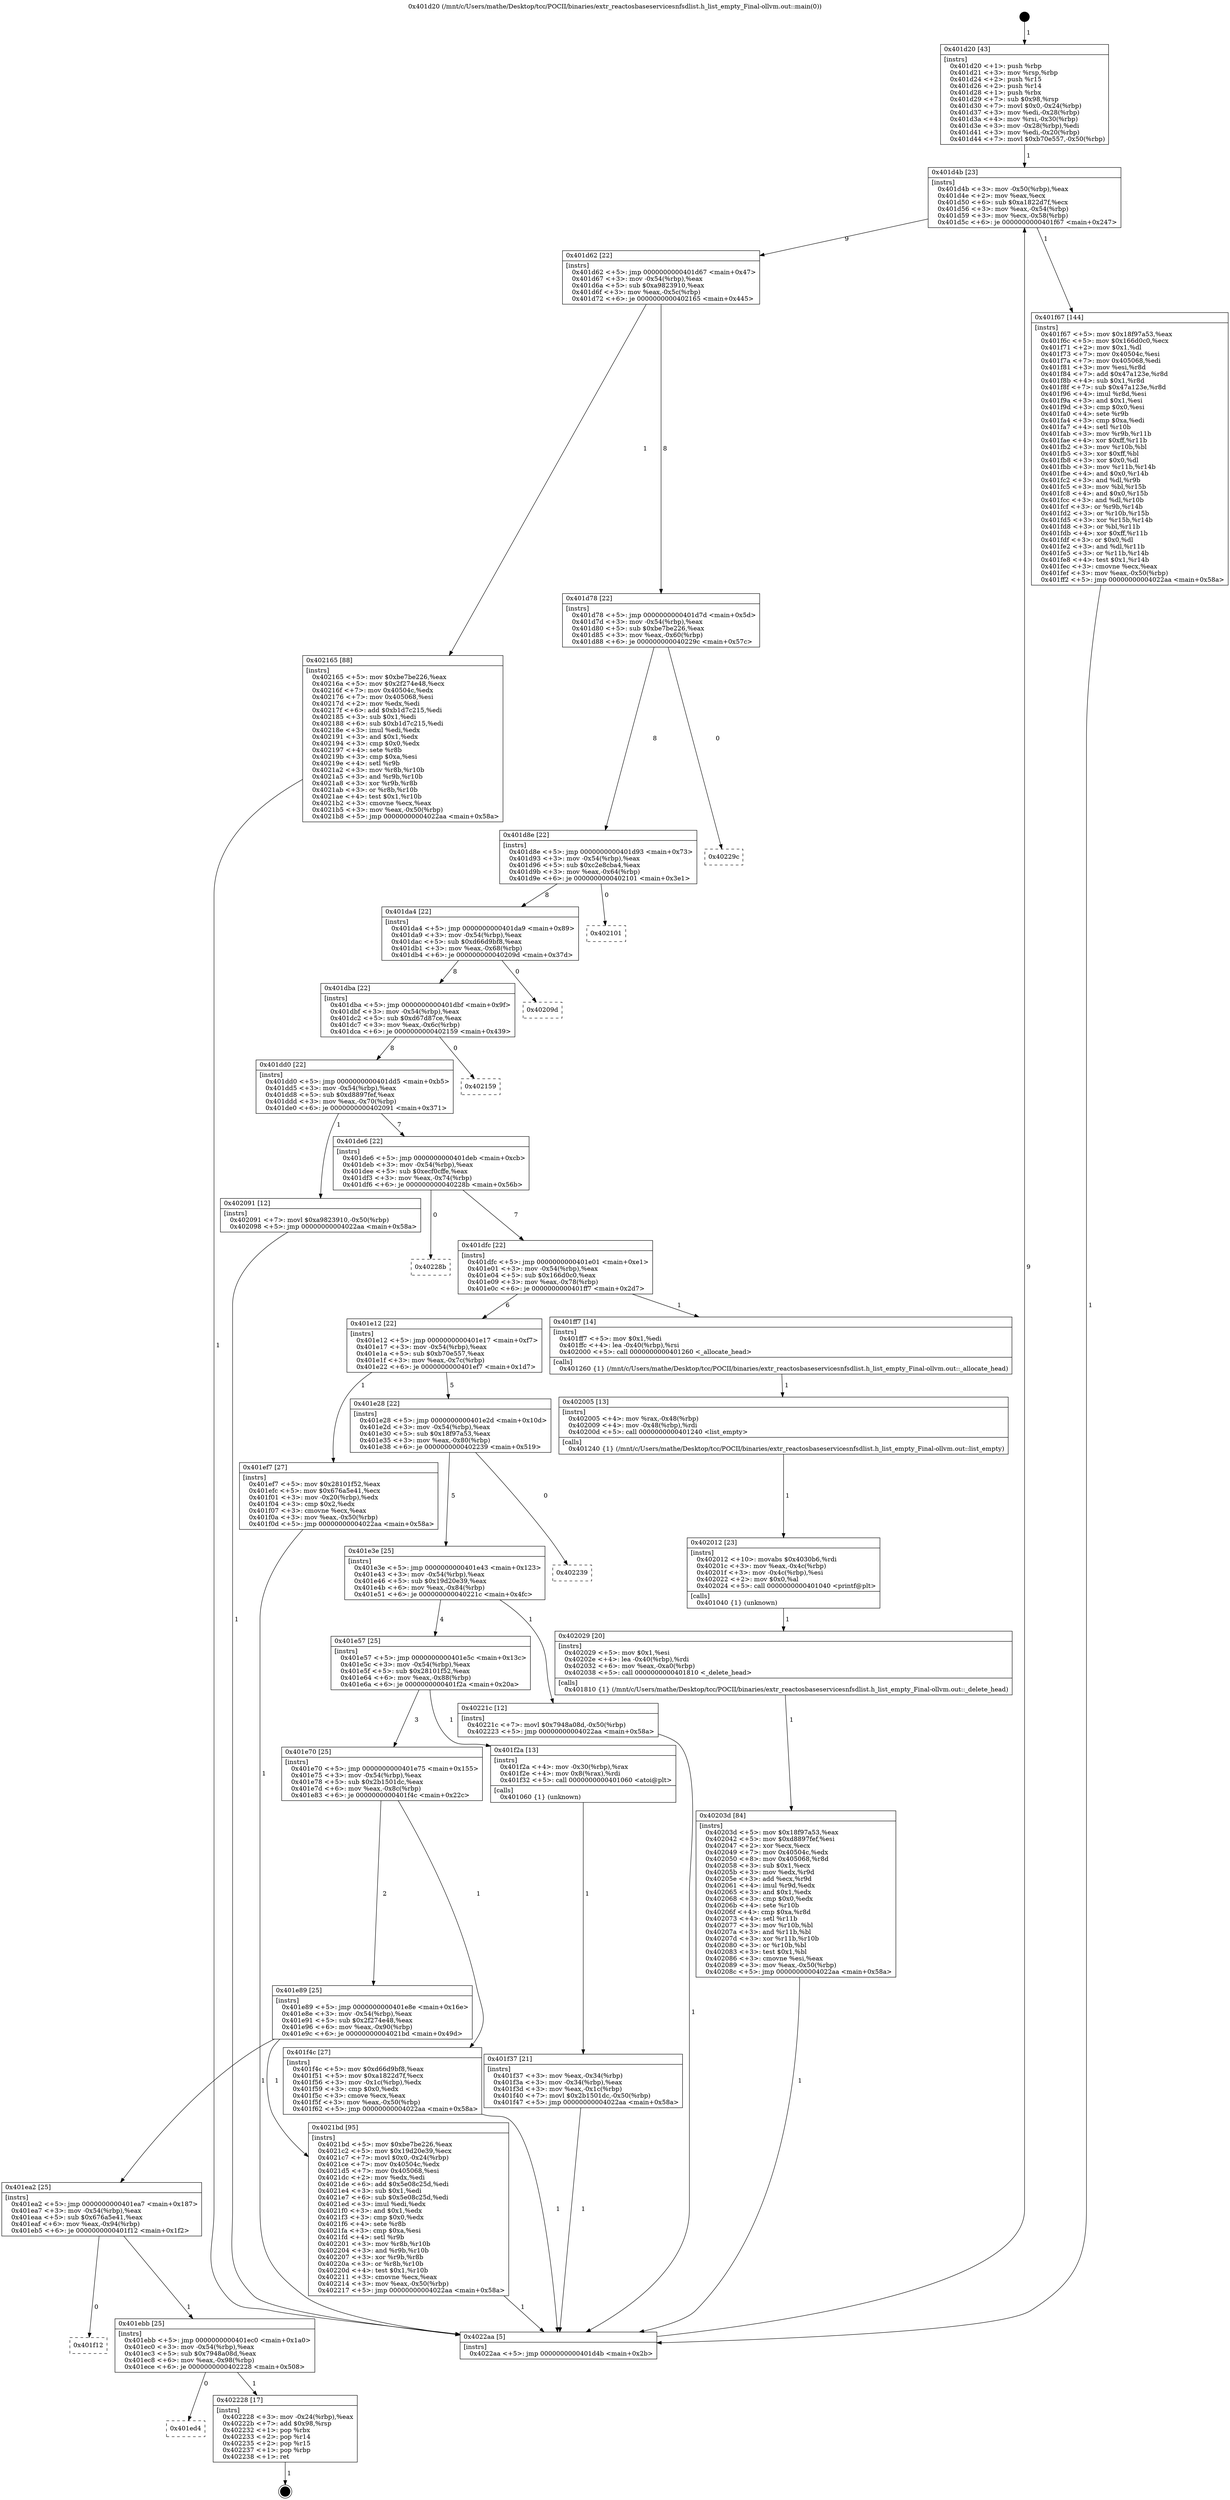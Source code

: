 digraph "0x401d20" {
  label = "0x401d20 (/mnt/c/Users/mathe/Desktop/tcc/POCII/binaries/extr_reactosbaseservicesnfsdlist.h_list_empty_Final-ollvm.out::main(0))"
  labelloc = "t"
  node[shape=record]

  Entry [label="",width=0.3,height=0.3,shape=circle,fillcolor=black,style=filled]
  "0x401d4b" [label="{
     0x401d4b [23]\l
     | [instrs]\l
     &nbsp;&nbsp;0x401d4b \<+3\>: mov -0x50(%rbp),%eax\l
     &nbsp;&nbsp;0x401d4e \<+2\>: mov %eax,%ecx\l
     &nbsp;&nbsp;0x401d50 \<+6\>: sub $0xa1822d7f,%ecx\l
     &nbsp;&nbsp;0x401d56 \<+3\>: mov %eax,-0x54(%rbp)\l
     &nbsp;&nbsp;0x401d59 \<+3\>: mov %ecx,-0x58(%rbp)\l
     &nbsp;&nbsp;0x401d5c \<+6\>: je 0000000000401f67 \<main+0x247\>\l
  }"]
  "0x401f67" [label="{
     0x401f67 [144]\l
     | [instrs]\l
     &nbsp;&nbsp;0x401f67 \<+5\>: mov $0x18f97a53,%eax\l
     &nbsp;&nbsp;0x401f6c \<+5\>: mov $0x166d0c0,%ecx\l
     &nbsp;&nbsp;0x401f71 \<+2\>: mov $0x1,%dl\l
     &nbsp;&nbsp;0x401f73 \<+7\>: mov 0x40504c,%esi\l
     &nbsp;&nbsp;0x401f7a \<+7\>: mov 0x405068,%edi\l
     &nbsp;&nbsp;0x401f81 \<+3\>: mov %esi,%r8d\l
     &nbsp;&nbsp;0x401f84 \<+7\>: add $0x47a123e,%r8d\l
     &nbsp;&nbsp;0x401f8b \<+4\>: sub $0x1,%r8d\l
     &nbsp;&nbsp;0x401f8f \<+7\>: sub $0x47a123e,%r8d\l
     &nbsp;&nbsp;0x401f96 \<+4\>: imul %r8d,%esi\l
     &nbsp;&nbsp;0x401f9a \<+3\>: and $0x1,%esi\l
     &nbsp;&nbsp;0x401f9d \<+3\>: cmp $0x0,%esi\l
     &nbsp;&nbsp;0x401fa0 \<+4\>: sete %r9b\l
     &nbsp;&nbsp;0x401fa4 \<+3\>: cmp $0xa,%edi\l
     &nbsp;&nbsp;0x401fa7 \<+4\>: setl %r10b\l
     &nbsp;&nbsp;0x401fab \<+3\>: mov %r9b,%r11b\l
     &nbsp;&nbsp;0x401fae \<+4\>: xor $0xff,%r11b\l
     &nbsp;&nbsp;0x401fb2 \<+3\>: mov %r10b,%bl\l
     &nbsp;&nbsp;0x401fb5 \<+3\>: xor $0xff,%bl\l
     &nbsp;&nbsp;0x401fb8 \<+3\>: xor $0x0,%dl\l
     &nbsp;&nbsp;0x401fbb \<+3\>: mov %r11b,%r14b\l
     &nbsp;&nbsp;0x401fbe \<+4\>: and $0x0,%r14b\l
     &nbsp;&nbsp;0x401fc2 \<+3\>: and %dl,%r9b\l
     &nbsp;&nbsp;0x401fc5 \<+3\>: mov %bl,%r15b\l
     &nbsp;&nbsp;0x401fc8 \<+4\>: and $0x0,%r15b\l
     &nbsp;&nbsp;0x401fcc \<+3\>: and %dl,%r10b\l
     &nbsp;&nbsp;0x401fcf \<+3\>: or %r9b,%r14b\l
     &nbsp;&nbsp;0x401fd2 \<+3\>: or %r10b,%r15b\l
     &nbsp;&nbsp;0x401fd5 \<+3\>: xor %r15b,%r14b\l
     &nbsp;&nbsp;0x401fd8 \<+3\>: or %bl,%r11b\l
     &nbsp;&nbsp;0x401fdb \<+4\>: xor $0xff,%r11b\l
     &nbsp;&nbsp;0x401fdf \<+3\>: or $0x0,%dl\l
     &nbsp;&nbsp;0x401fe2 \<+3\>: and %dl,%r11b\l
     &nbsp;&nbsp;0x401fe5 \<+3\>: or %r11b,%r14b\l
     &nbsp;&nbsp;0x401fe8 \<+4\>: test $0x1,%r14b\l
     &nbsp;&nbsp;0x401fec \<+3\>: cmovne %ecx,%eax\l
     &nbsp;&nbsp;0x401fef \<+3\>: mov %eax,-0x50(%rbp)\l
     &nbsp;&nbsp;0x401ff2 \<+5\>: jmp 00000000004022aa \<main+0x58a\>\l
  }"]
  "0x401d62" [label="{
     0x401d62 [22]\l
     | [instrs]\l
     &nbsp;&nbsp;0x401d62 \<+5\>: jmp 0000000000401d67 \<main+0x47\>\l
     &nbsp;&nbsp;0x401d67 \<+3\>: mov -0x54(%rbp),%eax\l
     &nbsp;&nbsp;0x401d6a \<+5\>: sub $0xa9823910,%eax\l
     &nbsp;&nbsp;0x401d6f \<+3\>: mov %eax,-0x5c(%rbp)\l
     &nbsp;&nbsp;0x401d72 \<+6\>: je 0000000000402165 \<main+0x445\>\l
  }"]
  Exit [label="",width=0.3,height=0.3,shape=circle,fillcolor=black,style=filled,peripheries=2]
  "0x402165" [label="{
     0x402165 [88]\l
     | [instrs]\l
     &nbsp;&nbsp;0x402165 \<+5\>: mov $0xbe7be226,%eax\l
     &nbsp;&nbsp;0x40216a \<+5\>: mov $0x2f274e48,%ecx\l
     &nbsp;&nbsp;0x40216f \<+7\>: mov 0x40504c,%edx\l
     &nbsp;&nbsp;0x402176 \<+7\>: mov 0x405068,%esi\l
     &nbsp;&nbsp;0x40217d \<+2\>: mov %edx,%edi\l
     &nbsp;&nbsp;0x40217f \<+6\>: add $0xb1d7c215,%edi\l
     &nbsp;&nbsp;0x402185 \<+3\>: sub $0x1,%edi\l
     &nbsp;&nbsp;0x402188 \<+6\>: sub $0xb1d7c215,%edi\l
     &nbsp;&nbsp;0x40218e \<+3\>: imul %edi,%edx\l
     &nbsp;&nbsp;0x402191 \<+3\>: and $0x1,%edx\l
     &nbsp;&nbsp;0x402194 \<+3\>: cmp $0x0,%edx\l
     &nbsp;&nbsp;0x402197 \<+4\>: sete %r8b\l
     &nbsp;&nbsp;0x40219b \<+3\>: cmp $0xa,%esi\l
     &nbsp;&nbsp;0x40219e \<+4\>: setl %r9b\l
     &nbsp;&nbsp;0x4021a2 \<+3\>: mov %r8b,%r10b\l
     &nbsp;&nbsp;0x4021a5 \<+3\>: and %r9b,%r10b\l
     &nbsp;&nbsp;0x4021a8 \<+3\>: xor %r9b,%r8b\l
     &nbsp;&nbsp;0x4021ab \<+3\>: or %r8b,%r10b\l
     &nbsp;&nbsp;0x4021ae \<+4\>: test $0x1,%r10b\l
     &nbsp;&nbsp;0x4021b2 \<+3\>: cmovne %ecx,%eax\l
     &nbsp;&nbsp;0x4021b5 \<+3\>: mov %eax,-0x50(%rbp)\l
     &nbsp;&nbsp;0x4021b8 \<+5\>: jmp 00000000004022aa \<main+0x58a\>\l
  }"]
  "0x401d78" [label="{
     0x401d78 [22]\l
     | [instrs]\l
     &nbsp;&nbsp;0x401d78 \<+5\>: jmp 0000000000401d7d \<main+0x5d\>\l
     &nbsp;&nbsp;0x401d7d \<+3\>: mov -0x54(%rbp),%eax\l
     &nbsp;&nbsp;0x401d80 \<+5\>: sub $0xbe7be226,%eax\l
     &nbsp;&nbsp;0x401d85 \<+3\>: mov %eax,-0x60(%rbp)\l
     &nbsp;&nbsp;0x401d88 \<+6\>: je 000000000040229c \<main+0x57c\>\l
  }"]
  "0x401ed4" [label="{
     0x401ed4\l
  }", style=dashed]
  "0x40229c" [label="{
     0x40229c\l
  }", style=dashed]
  "0x401d8e" [label="{
     0x401d8e [22]\l
     | [instrs]\l
     &nbsp;&nbsp;0x401d8e \<+5\>: jmp 0000000000401d93 \<main+0x73\>\l
     &nbsp;&nbsp;0x401d93 \<+3\>: mov -0x54(%rbp),%eax\l
     &nbsp;&nbsp;0x401d96 \<+5\>: sub $0xc2e8cba4,%eax\l
     &nbsp;&nbsp;0x401d9b \<+3\>: mov %eax,-0x64(%rbp)\l
     &nbsp;&nbsp;0x401d9e \<+6\>: je 0000000000402101 \<main+0x3e1\>\l
  }"]
  "0x402228" [label="{
     0x402228 [17]\l
     | [instrs]\l
     &nbsp;&nbsp;0x402228 \<+3\>: mov -0x24(%rbp),%eax\l
     &nbsp;&nbsp;0x40222b \<+7\>: add $0x98,%rsp\l
     &nbsp;&nbsp;0x402232 \<+1\>: pop %rbx\l
     &nbsp;&nbsp;0x402233 \<+2\>: pop %r14\l
     &nbsp;&nbsp;0x402235 \<+2\>: pop %r15\l
     &nbsp;&nbsp;0x402237 \<+1\>: pop %rbp\l
     &nbsp;&nbsp;0x402238 \<+1\>: ret\l
  }"]
  "0x402101" [label="{
     0x402101\l
  }", style=dashed]
  "0x401da4" [label="{
     0x401da4 [22]\l
     | [instrs]\l
     &nbsp;&nbsp;0x401da4 \<+5\>: jmp 0000000000401da9 \<main+0x89\>\l
     &nbsp;&nbsp;0x401da9 \<+3\>: mov -0x54(%rbp),%eax\l
     &nbsp;&nbsp;0x401dac \<+5\>: sub $0xd66d9bf8,%eax\l
     &nbsp;&nbsp;0x401db1 \<+3\>: mov %eax,-0x68(%rbp)\l
     &nbsp;&nbsp;0x401db4 \<+6\>: je 000000000040209d \<main+0x37d\>\l
  }"]
  "0x401ebb" [label="{
     0x401ebb [25]\l
     | [instrs]\l
     &nbsp;&nbsp;0x401ebb \<+5\>: jmp 0000000000401ec0 \<main+0x1a0\>\l
     &nbsp;&nbsp;0x401ec0 \<+3\>: mov -0x54(%rbp),%eax\l
     &nbsp;&nbsp;0x401ec3 \<+5\>: sub $0x7948a08d,%eax\l
     &nbsp;&nbsp;0x401ec8 \<+6\>: mov %eax,-0x98(%rbp)\l
     &nbsp;&nbsp;0x401ece \<+6\>: je 0000000000402228 \<main+0x508\>\l
  }"]
  "0x40209d" [label="{
     0x40209d\l
  }", style=dashed]
  "0x401dba" [label="{
     0x401dba [22]\l
     | [instrs]\l
     &nbsp;&nbsp;0x401dba \<+5\>: jmp 0000000000401dbf \<main+0x9f\>\l
     &nbsp;&nbsp;0x401dbf \<+3\>: mov -0x54(%rbp),%eax\l
     &nbsp;&nbsp;0x401dc2 \<+5\>: sub $0xd67d87ce,%eax\l
     &nbsp;&nbsp;0x401dc7 \<+3\>: mov %eax,-0x6c(%rbp)\l
     &nbsp;&nbsp;0x401dca \<+6\>: je 0000000000402159 \<main+0x439\>\l
  }"]
  "0x401f12" [label="{
     0x401f12\l
  }", style=dashed]
  "0x402159" [label="{
     0x402159\l
  }", style=dashed]
  "0x401dd0" [label="{
     0x401dd0 [22]\l
     | [instrs]\l
     &nbsp;&nbsp;0x401dd0 \<+5\>: jmp 0000000000401dd5 \<main+0xb5\>\l
     &nbsp;&nbsp;0x401dd5 \<+3\>: mov -0x54(%rbp),%eax\l
     &nbsp;&nbsp;0x401dd8 \<+5\>: sub $0xd8897fef,%eax\l
     &nbsp;&nbsp;0x401ddd \<+3\>: mov %eax,-0x70(%rbp)\l
     &nbsp;&nbsp;0x401de0 \<+6\>: je 0000000000402091 \<main+0x371\>\l
  }"]
  "0x401ea2" [label="{
     0x401ea2 [25]\l
     | [instrs]\l
     &nbsp;&nbsp;0x401ea2 \<+5\>: jmp 0000000000401ea7 \<main+0x187\>\l
     &nbsp;&nbsp;0x401ea7 \<+3\>: mov -0x54(%rbp),%eax\l
     &nbsp;&nbsp;0x401eaa \<+5\>: sub $0x676a5e41,%eax\l
     &nbsp;&nbsp;0x401eaf \<+6\>: mov %eax,-0x94(%rbp)\l
     &nbsp;&nbsp;0x401eb5 \<+6\>: je 0000000000401f12 \<main+0x1f2\>\l
  }"]
  "0x402091" [label="{
     0x402091 [12]\l
     | [instrs]\l
     &nbsp;&nbsp;0x402091 \<+7\>: movl $0xa9823910,-0x50(%rbp)\l
     &nbsp;&nbsp;0x402098 \<+5\>: jmp 00000000004022aa \<main+0x58a\>\l
  }"]
  "0x401de6" [label="{
     0x401de6 [22]\l
     | [instrs]\l
     &nbsp;&nbsp;0x401de6 \<+5\>: jmp 0000000000401deb \<main+0xcb\>\l
     &nbsp;&nbsp;0x401deb \<+3\>: mov -0x54(%rbp),%eax\l
     &nbsp;&nbsp;0x401dee \<+5\>: sub $0xecf0cffe,%eax\l
     &nbsp;&nbsp;0x401df3 \<+3\>: mov %eax,-0x74(%rbp)\l
     &nbsp;&nbsp;0x401df6 \<+6\>: je 000000000040228b \<main+0x56b\>\l
  }"]
  "0x4021bd" [label="{
     0x4021bd [95]\l
     | [instrs]\l
     &nbsp;&nbsp;0x4021bd \<+5\>: mov $0xbe7be226,%eax\l
     &nbsp;&nbsp;0x4021c2 \<+5\>: mov $0x19d20e39,%ecx\l
     &nbsp;&nbsp;0x4021c7 \<+7\>: movl $0x0,-0x24(%rbp)\l
     &nbsp;&nbsp;0x4021ce \<+7\>: mov 0x40504c,%edx\l
     &nbsp;&nbsp;0x4021d5 \<+7\>: mov 0x405068,%esi\l
     &nbsp;&nbsp;0x4021dc \<+2\>: mov %edx,%edi\l
     &nbsp;&nbsp;0x4021de \<+6\>: add $0x5e08c25d,%edi\l
     &nbsp;&nbsp;0x4021e4 \<+3\>: sub $0x1,%edi\l
     &nbsp;&nbsp;0x4021e7 \<+6\>: sub $0x5e08c25d,%edi\l
     &nbsp;&nbsp;0x4021ed \<+3\>: imul %edi,%edx\l
     &nbsp;&nbsp;0x4021f0 \<+3\>: and $0x1,%edx\l
     &nbsp;&nbsp;0x4021f3 \<+3\>: cmp $0x0,%edx\l
     &nbsp;&nbsp;0x4021f6 \<+4\>: sete %r8b\l
     &nbsp;&nbsp;0x4021fa \<+3\>: cmp $0xa,%esi\l
     &nbsp;&nbsp;0x4021fd \<+4\>: setl %r9b\l
     &nbsp;&nbsp;0x402201 \<+3\>: mov %r8b,%r10b\l
     &nbsp;&nbsp;0x402204 \<+3\>: and %r9b,%r10b\l
     &nbsp;&nbsp;0x402207 \<+3\>: xor %r9b,%r8b\l
     &nbsp;&nbsp;0x40220a \<+3\>: or %r8b,%r10b\l
     &nbsp;&nbsp;0x40220d \<+4\>: test $0x1,%r10b\l
     &nbsp;&nbsp;0x402211 \<+3\>: cmovne %ecx,%eax\l
     &nbsp;&nbsp;0x402214 \<+3\>: mov %eax,-0x50(%rbp)\l
     &nbsp;&nbsp;0x402217 \<+5\>: jmp 00000000004022aa \<main+0x58a\>\l
  }"]
  "0x40228b" [label="{
     0x40228b\l
  }", style=dashed]
  "0x401dfc" [label="{
     0x401dfc [22]\l
     | [instrs]\l
     &nbsp;&nbsp;0x401dfc \<+5\>: jmp 0000000000401e01 \<main+0xe1\>\l
     &nbsp;&nbsp;0x401e01 \<+3\>: mov -0x54(%rbp),%eax\l
     &nbsp;&nbsp;0x401e04 \<+5\>: sub $0x166d0c0,%eax\l
     &nbsp;&nbsp;0x401e09 \<+3\>: mov %eax,-0x78(%rbp)\l
     &nbsp;&nbsp;0x401e0c \<+6\>: je 0000000000401ff7 \<main+0x2d7\>\l
  }"]
  "0x40203d" [label="{
     0x40203d [84]\l
     | [instrs]\l
     &nbsp;&nbsp;0x40203d \<+5\>: mov $0x18f97a53,%eax\l
     &nbsp;&nbsp;0x402042 \<+5\>: mov $0xd8897fef,%esi\l
     &nbsp;&nbsp;0x402047 \<+2\>: xor %ecx,%ecx\l
     &nbsp;&nbsp;0x402049 \<+7\>: mov 0x40504c,%edx\l
     &nbsp;&nbsp;0x402050 \<+8\>: mov 0x405068,%r8d\l
     &nbsp;&nbsp;0x402058 \<+3\>: sub $0x1,%ecx\l
     &nbsp;&nbsp;0x40205b \<+3\>: mov %edx,%r9d\l
     &nbsp;&nbsp;0x40205e \<+3\>: add %ecx,%r9d\l
     &nbsp;&nbsp;0x402061 \<+4\>: imul %r9d,%edx\l
     &nbsp;&nbsp;0x402065 \<+3\>: and $0x1,%edx\l
     &nbsp;&nbsp;0x402068 \<+3\>: cmp $0x0,%edx\l
     &nbsp;&nbsp;0x40206b \<+4\>: sete %r10b\l
     &nbsp;&nbsp;0x40206f \<+4\>: cmp $0xa,%r8d\l
     &nbsp;&nbsp;0x402073 \<+4\>: setl %r11b\l
     &nbsp;&nbsp;0x402077 \<+3\>: mov %r10b,%bl\l
     &nbsp;&nbsp;0x40207a \<+3\>: and %r11b,%bl\l
     &nbsp;&nbsp;0x40207d \<+3\>: xor %r11b,%r10b\l
     &nbsp;&nbsp;0x402080 \<+3\>: or %r10b,%bl\l
     &nbsp;&nbsp;0x402083 \<+3\>: test $0x1,%bl\l
     &nbsp;&nbsp;0x402086 \<+3\>: cmovne %esi,%eax\l
     &nbsp;&nbsp;0x402089 \<+3\>: mov %eax,-0x50(%rbp)\l
     &nbsp;&nbsp;0x40208c \<+5\>: jmp 00000000004022aa \<main+0x58a\>\l
  }"]
  "0x401ff7" [label="{
     0x401ff7 [14]\l
     | [instrs]\l
     &nbsp;&nbsp;0x401ff7 \<+5\>: mov $0x1,%edi\l
     &nbsp;&nbsp;0x401ffc \<+4\>: lea -0x40(%rbp),%rsi\l
     &nbsp;&nbsp;0x402000 \<+5\>: call 0000000000401260 \<_allocate_head\>\l
     | [calls]\l
     &nbsp;&nbsp;0x401260 \{1\} (/mnt/c/Users/mathe/Desktop/tcc/POCII/binaries/extr_reactosbaseservicesnfsdlist.h_list_empty_Final-ollvm.out::_allocate_head)\l
  }"]
  "0x401e12" [label="{
     0x401e12 [22]\l
     | [instrs]\l
     &nbsp;&nbsp;0x401e12 \<+5\>: jmp 0000000000401e17 \<main+0xf7\>\l
     &nbsp;&nbsp;0x401e17 \<+3\>: mov -0x54(%rbp),%eax\l
     &nbsp;&nbsp;0x401e1a \<+5\>: sub $0xb70e557,%eax\l
     &nbsp;&nbsp;0x401e1f \<+3\>: mov %eax,-0x7c(%rbp)\l
     &nbsp;&nbsp;0x401e22 \<+6\>: je 0000000000401ef7 \<main+0x1d7\>\l
  }"]
  "0x402029" [label="{
     0x402029 [20]\l
     | [instrs]\l
     &nbsp;&nbsp;0x402029 \<+5\>: mov $0x1,%esi\l
     &nbsp;&nbsp;0x40202e \<+4\>: lea -0x40(%rbp),%rdi\l
     &nbsp;&nbsp;0x402032 \<+6\>: mov %eax,-0xa0(%rbp)\l
     &nbsp;&nbsp;0x402038 \<+5\>: call 0000000000401810 \<_delete_head\>\l
     | [calls]\l
     &nbsp;&nbsp;0x401810 \{1\} (/mnt/c/Users/mathe/Desktop/tcc/POCII/binaries/extr_reactosbaseservicesnfsdlist.h_list_empty_Final-ollvm.out::_delete_head)\l
  }"]
  "0x401ef7" [label="{
     0x401ef7 [27]\l
     | [instrs]\l
     &nbsp;&nbsp;0x401ef7 \<+5\>: mov $0x28101f52,%eax\l
     &nbsp;&nbsp;0x401efc \<+5\>: mov $0x676a5e41,%ecx\l
     &nbsp;&nbsp;0x401f01 \<+3\>: mov -0x20(%rbp),%edx\l
     &nbsp;&nbsp;0x401f04 \<+3\>: cmp $0x2,%edx\l
     &nbsp;&nbsp;0x401f07 \<+3\>: cmovne %ecx,%eax\l
     &nbsp;&nbsp;0x401f0a \<+3\>: mov %eax,-0x50(%rbp)\l
     &nbsp;&nbsp;0x401f0d \<+5\>: jmp 00000000004022aa \<main+0x58a\>\l
  }"]
  "0x401e28" [label="{
     0x401e28 [22]\l
     | [instrs]\l
     &nbsp;&nbsp;0x401e28 \<+5\>: jmp 0000000000401e2d \<main+0x10d\>\l
     &nbsp;&nbsp;0x401e2d \<+3\>: mov -0x54(%rbp),%eax\l
     &nbsp;&nbsp;0x401e30 \<+5\>: sub $0x18f97a53,%eax\l
     &nbsp;&nbsp;0x401e35 \<+3\>: mov %eax,-0x80(%rbp)\l
     &nbsp;&nbsp;0x401e38 \<+6\>: je 0000000000402239 \<main+0x519\>\l
  }"]
  "0x4022aa" [label="{
     0x4022aa [5]\l
     | [instrs]\l
     &nbsp;&nbsp;0x4022aa \<+5\>: jmp 0000000000401d4b \<main+0x2b\>\l
  }"]
  "0x401d20" [label="{
     0x401d20 [43]\l
     | [instrs]\l
     &nbsp;&nbsp;0x401d20 \<+1\>: push %rbp\l
     &nbsp;&nbsp;0x401d21 \<+3\>: mov %rsp,%rbp\l
     &nbsp;&nbsp;0x401d24 \<+2\>: push %r15\l
     &nbsp;&nbsp;0x401d26 \<+2\>: push %r14\l
     &nbsp;&nbsp;0x401d28 \<+1\>: push %rbx\l
     &nbsp;&nbsp;0x401d29 \<+7\>: sub $0x98,%rsp\l
     &nbsp;&nbsp;0x401d30 \<+7\>: movl $0x0,-0x24(%rbp)\l
     &nbsp;&nbsp;0x401d37 \<+3\>: mov %edi,-0x28(%rbp)\l
     &nbsp;&nbsp;0x401d3a \<+4\>: mov %rsi,-0x30(%rbp)\l
     &nbsp;&nbsp;0x401d3e \<+3\>: mov -0x28(%rbp),%edi\l
     &nbsp;&nbsp;0x401d41 \<+3\>: mov %edi,-0x20(%rbp)\l
     &nbsp;&nbsp;0x401d44 \<+7\>: movl $0xb70e557,-0x50(%rbp)\l
  }"]
  "0x402012" [label="{
     0x402012 [23]\l
     | [instrs]\l
     &nbsp;&nbsp;0x402012 \<+10\>: movabs $0x4030b6,%rdi\l
     &nbsp;&nbsp;0x40201c \<+3\>: mov %eax,-0x4c(%rbp)\l
     &nbsp;&nbsp;0x40201f \<+3\>: mov -0x4c(%rbp),%esi\l
     &nbsp;&nbsp;0x402022 \<+2\>: mov $0x0,%al\l
     &nbsp;&nbsp;0x402024 \<+5\>: call 0000000000401040 \<printf@plt\>\l
     | [calls]\l
     &nbsp;&nbsp;0x401040 \{1\} (unknown)\l
  }"]
  "0x402239" [label="{
     0x402239\l
  }", style=dashed]
  "0x401e3e" [label="{
     0x401e3e [25]\l
     | [instrs]\l
     &nbsp;&nbsp;0x401e3e \<+5\>: jmp 0000000000401e43 \<main+0x123\>\l
     &nbsp;&nbsp;0x401e43 \<+3\>: mov -0x54(%rbp),%eax\l
     &nbsp;&nbsp;0x401e46 \<+5\>: sub $0x19d20e39,%eax\l
     &nbsp;&nbsp;0x401e4b \<+6\>: mov %eax,-0x84(%rbp)\l
     &nbsp;&nbsp;0x401e51 \<+6\>: je 000000000040221c \<main+0x4fc\>\l
  }"]
  "0x402005" [label="{
     0x402005 [13]\l
     | [instrs]\l
     &nbsp;&nbsp;0x402005 \<+4\>: mov %rax,-0x48(%rbp)\l
     &nbsp;&nbsp;0x402009 \<+4\>: mov -0x48(%rbp),%rdi\l
     &nbsp;&nbsp;0x40200d \<+5\>: call 0000000000401240 \<list_empty\>\l
     | [calls]\l
     &nbsp;&nbsp;0x401240 \{1\} (/mnt/c/Users/mathe/Desktop/tcc/POCII/binaries/extr_reactosbaseservicesnfsdlist.h_list_empty_Final-ollvm.out::list_empty)\l
  }"]
  "0x40221c" [label="{
     0x40221c [12]\l
     | [instrs]\l
     &nbsp;&nbsp;0x40221c \<+7\>: movl $0x7948a08d,-0x50(%rbp)\l
     &nbsp;&nbsp;0x402223 \<+5\>: jmp 00000000004022aa \<main+0x58a\>\l
  }"]
  "0x401e57" [label="{
     0x401e57 [25]\l
     | [instrs]\l
     &nbsp;&nbsp;0x401e57 \<+5\>: jmp 0000000000401e5c \<main+0x13c\>\l
     &nbsp;&nbsp;0x401e5c \<+3\>: mov -0x54(%rbp),%eax\l
     &nbsp;&nbsp;0x401e5f \<+5\>: sub $0x28101f52,%eax\l
     &nbsp;&nbsp;0x401e64 \<+6\>: mov %eax,-0x88(%rbp)\l
     &nbsp;&nbsp;0x401e6a \<+6\>: je 0000000000401f2a \<main+0x20a\>\l
  }"]
  "0x401e89" [label="{
     0x401e89 [25]\l
     | [instrs]\l
     &nbsp;&nbsp;0x401e89 \<+5\>: jmp 0000000000401e8e \<main+0x16e\>\l
     &nbsp;&nbsp;0x401e8e \<+3\>: mov -0x54(%rbp),%eax\l
     &nbsp;&nbsp;0x401e91 \<+5\>: sub $0x2f274e48,%eax\l
     &nbsp;&nbsp;0x401e96 \<+6\>: mov %eax,-0x90(%rbp)\l
     &nbsp;&nbsp;0x401e9c \<+6\>: je 00000000004021bd \<main+0x49d\>\l
  }"]
  "0x401f2a" [label="{
     0x401f2a [13]\l
     | [instrs]\l
     &nbsp;&nbsp;0x401f2a \<+4\>: mov -0x30(%rbp),%rax\l
     &nbsp;&nbsp;0x401f2e \<+4\>: mov 0x8(%rax),%rdi\l
     &nbsp;&nbsp;0x401f32 \<+5\>: call 0000000000401060 \<atoi@plt\>\l
     | [calls]\l
     &nbsp;&nbsp;0x401060 \{1\} (unknown)\l
  }"]
  "0x401e70" [label="{
     0x401e70 [25]\l
     | [instrs]\l
     &nbsp;&nbsp;0x401e70 \<+5\>: jmp 0000000000401e75 \<main+0x155\>\l
     &nbsp;&nbsp;0x401e75 \<+3\>: mov -0x54(%rbp),%eax\l
     &nbsp;&nbsp;0x401e78 \<+5\>: sub $0x2b1501dc,%eax\l
     &nbsp;&nbsp;0x401e7d \<+6\>: mov %eax,-0x8c(%rbp)\l
     &nbsp;&nbsp;0x401e83 \<+6\>: je 0000000000401f4c \<main+0x22c\>\l
  }"]
  "0x401f37" [label="{
     0x401f37 [21]\l
     | [instrs]\l
     &nbsp;&nbsp;0x401f37 \<+3\>: mov %eax,-0x34(%rbp)\l
     &nbsp;&nbsp;0x401f3a \<+3\>: mov -0x34(%rbp),%eax\l
     &nbsp;&nbsp;0x401f3d \<+3\>: mov %eax,-0x1c(%rbp)\l
     &nbsp;&nbsp;0x401f40 \<+7\>: movl $0x2b1501dc,-0x50(%rbp)\l
     &nbsp;&nbsp;0x401f47 \<+5\>: jmp 00000000004022aa \<main+0x58a\>\l
  }"]
  "0x401f4c" [label="{
     0x401f4c [27]\l
     | [instrs]\l
     &nbsp;&nbsp;0x401f4c \<+5\>: mov $0xd66d9bf8,%eax\l
     &nbsp;&nbsp;0x401f51 \<+5\>: mov $0xa1822d7f,%ecx\l
     &nbsp;&nbsp;0x401f56 \<+3\>: mov -0x1c(%rbp),%edx\l
     &nbsp;&nbsp;0x401f59 \<+3\>: cmp $0x0,%edx\l
     &nbsp;&nbsp;0x401f5c \<+3\>: cmove %ecx,%eax\l
     &nbsp;&nbsp;0x401f5f \<+3\>: mov %eax,-0x50(%rbp)\l
     &nbsp;&nbsp;0x401f62 \<+5\>: jmp 00000000004022aa \<main+0x58a\>\l
  }"]
  Entry -> "0x401d20" [label=" 1"]
  "0x401d4b" -> "0x401f67" [label=" 1"]
  "0x401d4b" -> "0x401d62" [label=" 9"]
  "0x402228" -> Exit [label=" 1"]
  "0x401d62" -> "0x402165" [label=" 1"]
  "0x401d62" -> "0x401d78" [label=" 8"]
  "0x401ebb" -> "0x401ed4" [label=" 0"]
  "0x401d78" -> "0x40229c" [label=" 0"]
  "0x401d78" -> "0x401d8e" [label=" 8"]
  "0x401ebb" -> "0x402228" [label=" 1"]
  "0x401d8e" -> "0x402101" [label=" 0"]
  "0x401d8e" -> "0x401da4" [label=" 8"]
  "0x401ea2" -> "0x401ebb" [label=" 1"]
  "0x401da4" -> "0x40209d" [label=" 0"]
  "0x401da4" -> "0x401dba" [label=" 8"]
  "0x401ea2" -> "0x401f12" [label=" 0"]
  "0x401dba" -> "0x402159" [label=" 0"]
  "0x401dba" -> "0x401dd0" [label=" 8"]
  "0x40221c" -> "0x4022aa" [label=" 1"]
  "0x401dd0" -> "0x402091" [label=" 1"]
  "0x401dd0" -> "0x401de6" [label=" 7"]
  "0x4021bd" -> "0x4022aa" [label=" 1"]
  "0x401de6" -> "0x40228b" [label=" 0"]
  "0x401de6" -> "0x401dfc" [label=" 7"]
  "0x401e89" -> "0x401ea2" [label=" 1"]
  "0x401dfc" -> "0x401ff7" [label=" 1"]
  "0x401dfc" -> "0x401e12" [label=" 6"]
  "0x401e89" -> "0x4021bd" [label=" 1"]
  "0x401e12" -> "0x401ef7" [label=" 1"]
  "0x401e12" -> "0x401e28" [label=" 5"]
  "0x401ef7" -> "0x4022aa" [label=" 1"]
  "0x401d20" -> "0x401d4b" [label=" 1"]
  "0x4022aa" -> "0x401d4b" [label=" 9"]
  "0x402165" -> "0x4022aa" [label=" 1"]
  "0x401e28" -> "0x402239" [label=" 0"]
  "0x401e28" -> "0x401e3e" [label=" 5"]
  "0x402091" -> "0x4022aa" [label=" 1"]
  "0x401e3e" -> "0x40221c" [label=" 1"]
  "0x401e3e" -> "0x401e57" [label=" 4"]
  "0x40203d" -> "0x4022aa" [label=" 1"]
  "0x401e57" -> "0x401f2a" [label=" 1"]
  "0x401e57" -> "0x401e70" [label=" 3"]
  "0x401f2a" -> "0x401f37" [label=" 1"]
  "0x401f37" -> "0x4022aa" [label=" 1"]
  "0x402029" -> "0x40203d" [label=" 1"]
  "0x401e70" -> "0x401f4c" [label=" 1"]
  "0x401e70" -> "0x401e89" [label=" 2"]
  "0x401f4c" -> "0x4022aa" [label=" 1"]
  "0x401f67" -> "0x4022aa" [label=" 1"]
  "0x401ff7" -> "0x402005" [label=" 1"]
  "0x402005" -> "0x402012" [label=" 1"]
  "0x402012" -> "0x402029" [label=" 1"]
}

